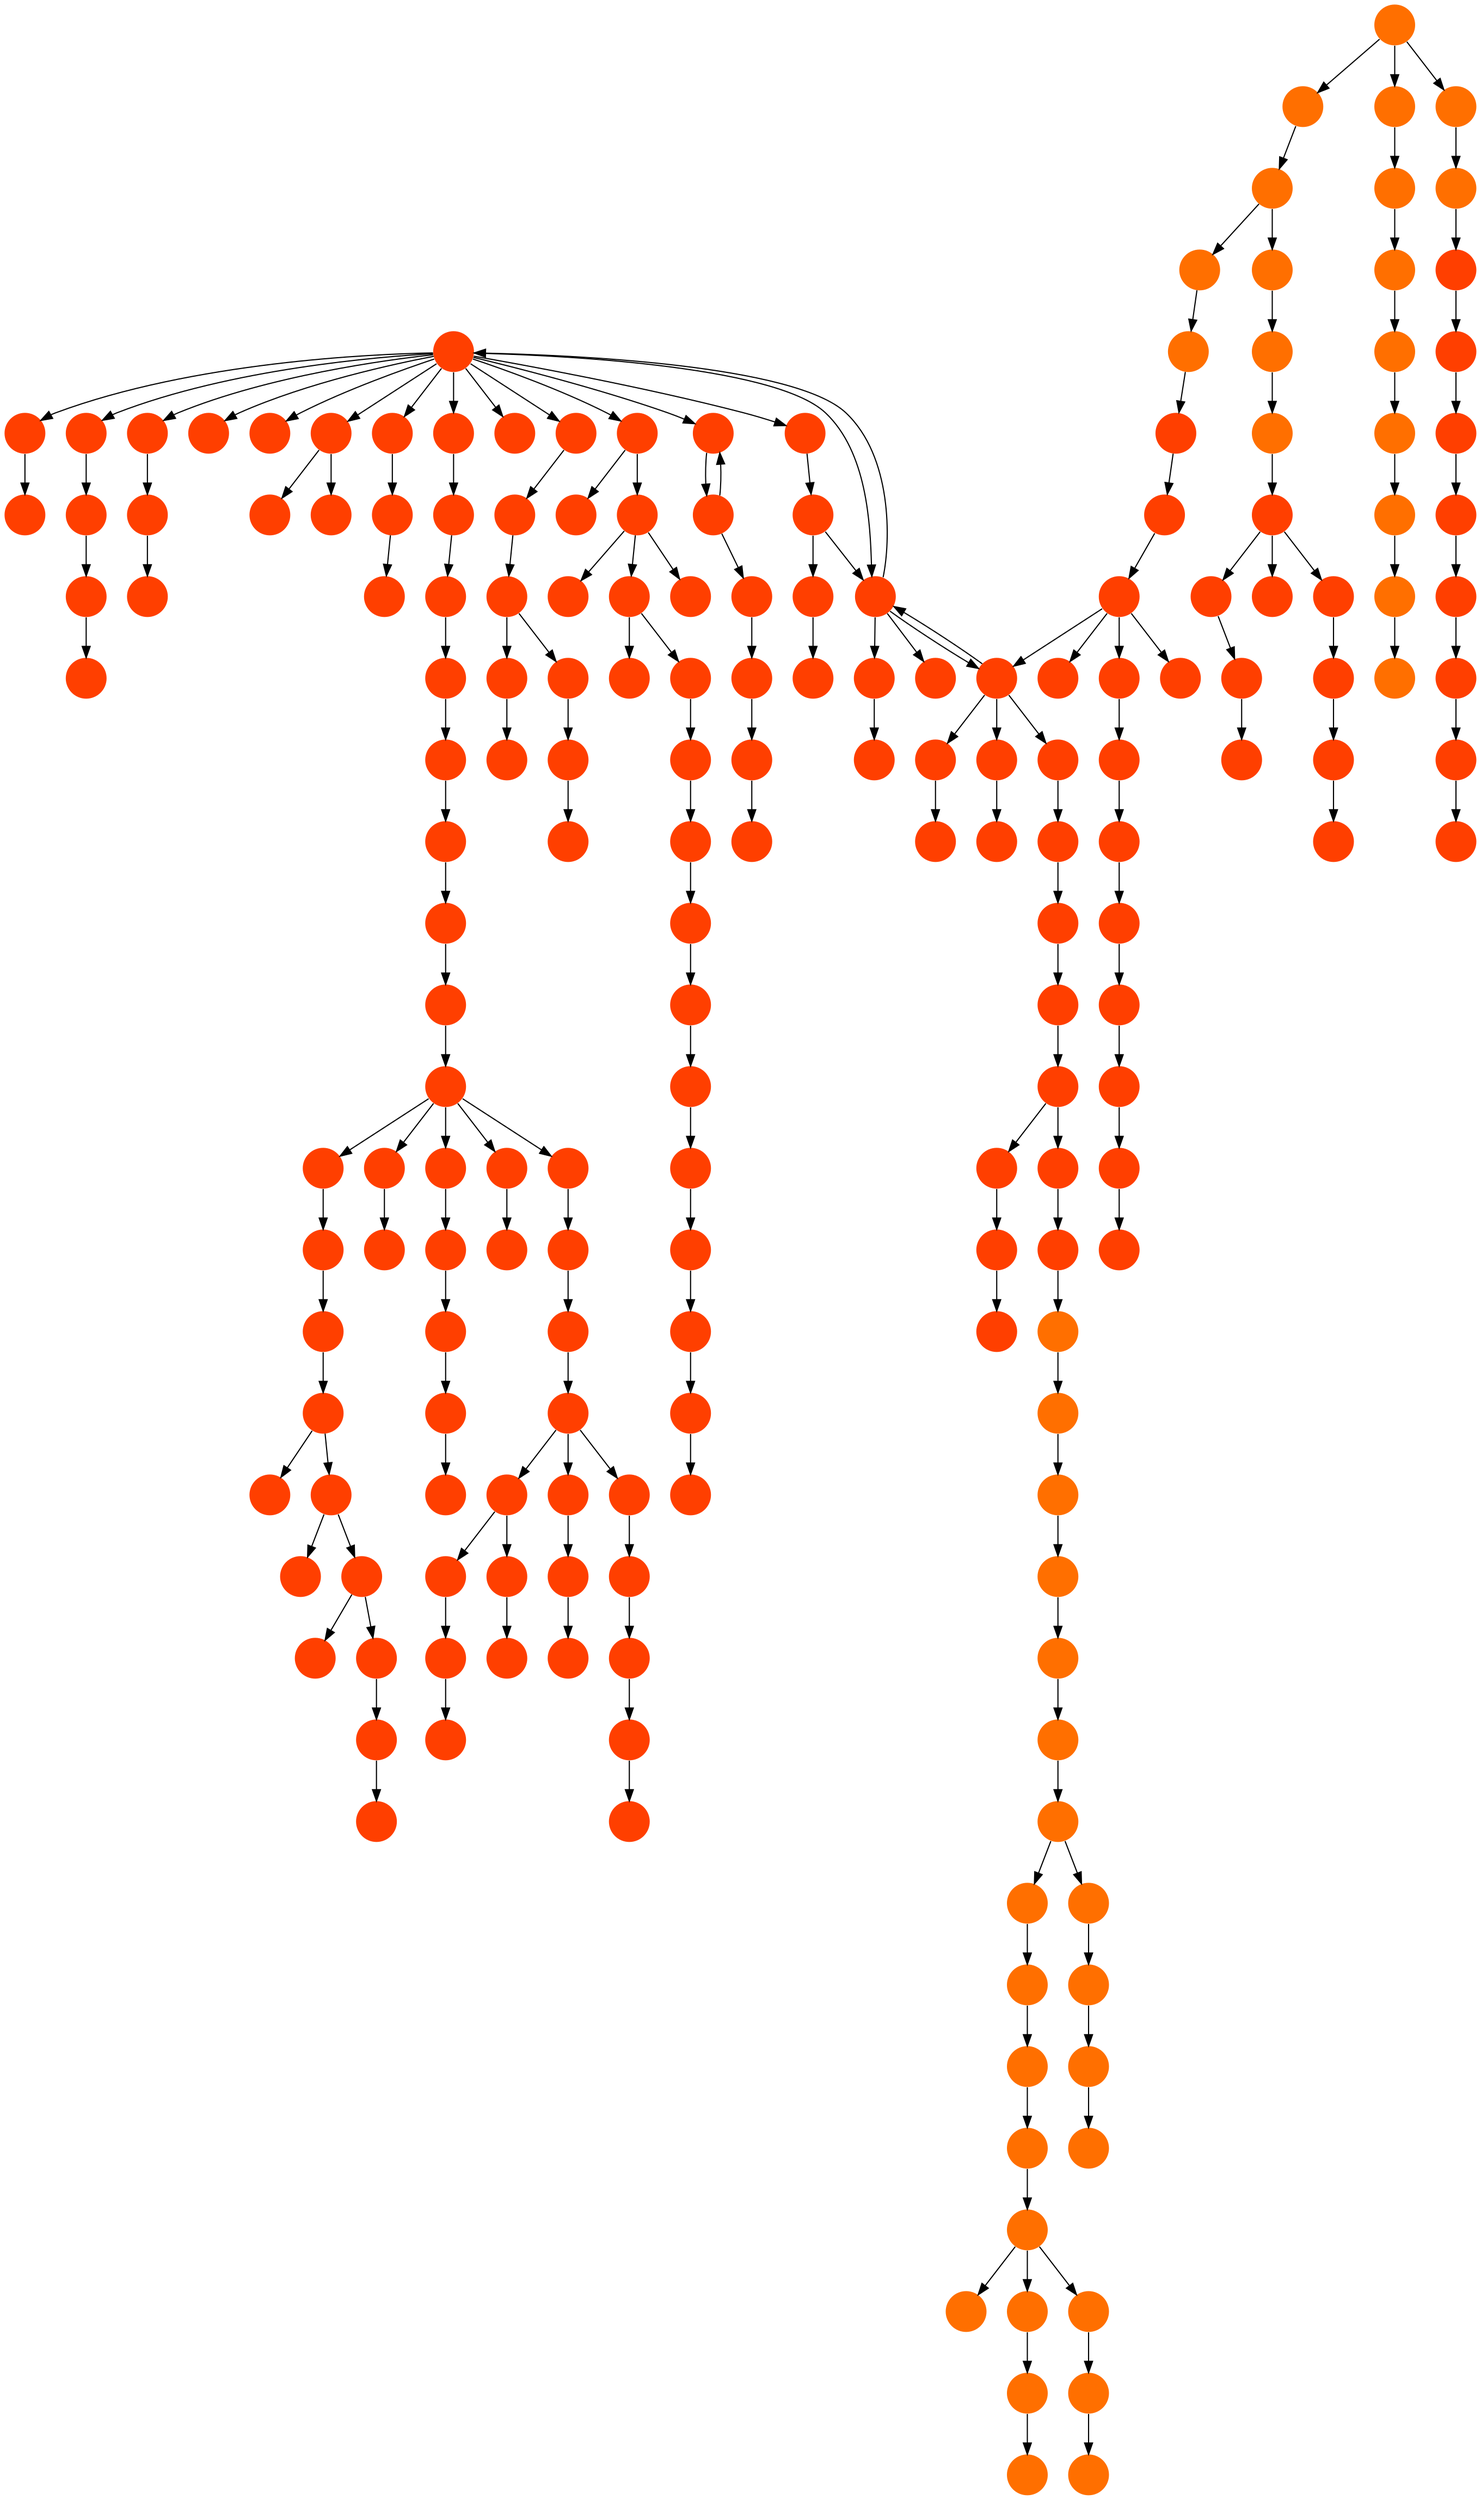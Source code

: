 digraph{
0 [tooltip = "T", penwidth = 0, style = filled, fillcolor = "#ff3f00", shape = circle, label = ""]
1 [tooltip = "T", penwidth = 0, style = filled, fillcolor = "#ff3f00", shape = circle, label = ""]
2 [tooltip = "T", penwidth = 0, style = filled, fillcolor = "#ff3f00", shape = circle, label = ""]
3 [tooltip = "T", penwidth = 0, style = filled, fillcolor = "#ff3f00", shape = circle, label = ""]
4 [tooltip = "S", penwidth = 0, style = filled, fillcolor = "#ff6f00", shape = circle, label = ""]
5 [tooltip = "T", penwidth = 0, style = filled, fillcolor = "#ff3f00", shape = circle, label = ""]
6 [tooltip = "T", penwidth = 0, style = filled, fillcolor = "#ff3f00", shape = circle, label = ""]
7 [tooltip = "T", penwidth = 0, style = filled, fillcolor = "#ff3f00", shape = circle, label = ""]
8 [tooltip = "T", penwidth = 0, style = filled, fillcolor = "#ff3f00", shape = circle, label = ""]
9 [tooltip = "T", penwidth = 0, style = filled, fillcolor = "#ff3f00", shape = circle, label = ""]
10 [tooltip = "T", penwidth = 0, style = filled, fillcolor = "#ff3f00", shape = circle, label = ""]
11 [tooltip = "T", penwidth = 0, style = filled, fillcolor = "#ff3f00", shape = circle, label = ""]
12 [tooltip = "T", penwidth = 0, style = filled, fillcolor = "#ff3f00", shape = circle, label = ""]
13 [tooltip = "T", penwidth = 0, style = filled, fillcolor = "#ff3f00", shape = circle, label = ""]
14 [tooltip = "T", penwidth = 0, style = filled, fillcolor = "#ff3f00", shape = circle, label = ""]
15 [tooltip = "T", penwidth = 0, style = filled, fillcolor = "#ff3f00", shape = circle, label = ""]
16 [tooltip = "T", penwidth = 0, style = filled, fillcolor = "#ff3f00", shape = circle, label = ""]
17 [tooltip = "T", penwidth = 0, style = filled, fillcolor = "#ff3f00", shape = circle, label = ""]
18 [tooltip = "S", penwidth = 0, style = filled, fillcolor = "#ff6f00", shape = circle, label = ""]
19 [tooltip = "T", penwidth = 0, style = filled, fillcolor = "#ff3f00", shape = circle, label = ""]
20 [tooltip = "S", penwidth = 0, style = filled, fillcolor = "#ff6f00", shape = circle, label = ""]
21 [tooltip = "T", penwidth = 0, style = filled, fillcolor = "#ff3f00", shape = circle, label = ""]
22 [tooltip = "T", penwidth = 0, style = filled, fillcolor = "#ff3f00", shape = circle, label = ""]
23 [tooltip = "S", penwidth = 0, style = filled, fillcolor = "#ff6f00", shape = circle, label = ""]
24 [tooltip = "T", penwidth = 0, style = filled, fillcolor = "#ff3f00", shape = circle, label = ""]
25 [tooltip = "T", penwidth = 0, style = filled, fillcolor = "#ff3f00", shape = circle, label = ""]
26 [tooltip = "S", penwidth = 0, style = filled, fillcolor = "#ff6f00", shape = circle, label = ""]
27 [tooltip = "T", penwidth = 0, style = filled, fillcolor = "#ff3f00", shape = circle, label = ""]
28 [tooltip = "T", penwidth = 0, style = filled, fillcolor = "#ff3f00", shape = circle, label = ""]
29 [tooltip = "T", penwidth = 0, style = filled, fillcolor = "#ff3f00", shape = circle, label = ""]
30 [tooltip = "T", penwidth = 0, style = filled, fillcolor = "#ff3f00", shape = circle, label = ""]
31 [tooltip = "S", penwidth = 0, style = filled, fillcolor = "#ff6f00", shape = circle, label = ""]
32 [tooltip = "T", penwidth = 0, style = filled, fillcolor = "#ff3f00", shape = circle, label = ""]
33 [tooltip = "S", penwidth = 0, style = filled, fillcolor = "#ff6f00", shape = circle, label = ""]
34 [tooltip = "T", penwidth = 0, style = filled, fillcolor = "#ff3f00", shape = circle, label = ""]
35 [tooltip = "T", penwidth = 0, style = filled, fillcolor = "#ff3f00", shape = circle, label = ""]
36 [tooltip = "T", penwidth = 0, style = filled, fillcolor = "#ff3f00", shape = circle, label = ""]
37 [tooltip = "T", penwidth = 0, style = filled, fillcolor = "#ff3f00", shape = circle, label = ""]
38 [tooltip = "T", penwidth = 0, style = filled, fillcolor = "#ff3f00", shape = circle, label = ""]
39 [tooltip = "S", penwidth = 0, style = filled, fillcolor = "#ff6f00", shape = circle, label = ""]
40 [tooltip = "T", penwidth = 0, style = filled, fillcolor = "#ff3f00", shape = circle, label = ""]
41 [tooltip = "T", penwidth = 0, style = filled, fillcolor = "#ff3f00", shape = circle, label = ""]
42 [tooltip = "T", penwidth = 0, style = filled, fillcolor = "#ff3f00", shape = circle, label = ""]
43 [tooltip = "S", penwidth = 0, style = filled, fillcolor = "#ff6f00", shape = circle, label = ""]
44 [tooltip = "T", penwidth = 0, style = filled, fillcolor = "#ff3f00", shape = circle, label = ""]
45 [tooltip = "S", penwidth = 0, style = filled, fillcolor = "#ff6f00", shape = circle, label = ""]
46 [tooltip = "T", penwidth = 0, style = filled, fillcolor = "#ff3f00", shape = circle, label = ""]
47 [tooltip = "S", penwidth = 0, style = filled, fillcolor = "#ff6f00", shape = circle, label = ""]
48 [tooltip = "S", penwidth = 0, style = filled, fillcolor = "#ff6f00", shape = circle, label = ""]
49 [tooltip = "S", penwidth = 0, style = filled, fillcolor = "#ff6f00", shape = circle, label = ""]
50 [tooltip = "S", penwidth = 0, style = filled, fillcolor = "#ff6f00", shape = circle, label = ""]
51 [tooltip = "T", penwidth = 0, style = filled, fillcolor = "#ff3f00", shape = circle, label = ""]
52 [tooltip = "T", penwidth = 0, style = filled, fillcolor = "#ff3f00", shape = circle, label = ""]
53 [tooltip = "T", penwidth = 0, style = filled, fillcolor = "#ff3f00", shape = circle, label = ""]
54 [tooltip = "T", penwidth = 0, style = filled, fillcolor = "#ff3f00", shape = circle, label = ""]
55 [tooltip = "T", penwidth = 0, style = filled, fillcolor = "#ff3f00", shape = circle, label = ""]
56 [tooltip = "T", penwidth = 0, style = filled, fillcolor = "#ff3f00", shape = circle, label = ""]
57 [tooltip = "T", penwidth = 0, style = filled, fillcolor = "#ff3f00", shape = circle, label = ""]
58 [tooltip = "S", penwidth = 0, style = filled, fillcolor = "#ff6f00", shape = circle, label = ""]
59 [tooltip = "T", penwidth = 0, style = filled, fillcolor = "#ff3f00", shape = circle, label = ""]
60 [tooltip = "T", penwidth = 0, style = filled, fillcolor = "#ff3f00", shape = circle, label = ""]
61 [tooltip = "S", penwidth = 0, style = filled, fillcolor = "#ff6f00", shape = circle, label = ""]
62 [tooltip = "T", penwidth = 0, style = filled, fillcolor = "#ff3f00", shape = circle, label = ""]
63 [tooltip = "T", penwidth = 0, style = filled, fillcolor = "#ff3f00", shape = circle, label = ""]
64 [tooltip = "T", penwidth = 0, style = filled, fillcolor = "#ff3f00", shape = circle, label = ""]
65 [tooltip = "T", penwidth = 0, style = filled, fillcolor = "#ff3f00", shape = circle, label = ""]
66 [tooltip = "T", penwidth = 0, style = filled, fillcolor = "#ff3f00", shape = circle, label = ""]
67 [tooltip = "T", penwidth = 0, style = filled, fillcolor = "#ff3f00", shape = circle, label = ""]
68 [tooltip = "S", penwidth = 0, style = filled, fillcolor = "#ff6f00", shape = circle, label = ""]
69 [tooltip = "T", penwidth = 0, style = filled, fillcolor = "#ff3f00", shape = circle, label = ""]
70 [tooltip = "T", penwidth = 0, style = filled, fillcolor = "#ff3f00", shape = circle, label = ""]
71 [tooltip = "T", penwidth = 0, style = filled, fillcolor = "#ff3f00", shape = circle, label = ""]
72 [tooltip = "S", penwidth = 0, style = filled, fillcolor = "#ff6f00", shape = circle, label = ""]
73 [tooltip = "T", penwidth = 0, style = filled, fillcolor = "#ff3f00", shape = circle, label = ""]
74 [tooltip = "T", penwidth = 0, style = filled, fillcolor = "#ff3f00", shape = circle, label = ""]
75 [tooltip = "T", penwidth = 0, style = filled, fillcolor = "#ff3f00", shape = circle, label = ""]
76 [tooltip = "T", penwidth = 0, style = filled, fillcolor = "#ff3f00", shape = circle, label = ""]
77 [tooltip = "S", penwidth = 0, style = filled, fillcolor = "#ff6f00", shape = circle, label = ""]
78 [tooltip = "S", penwidth = 0, style = filled, fillcolor = "#ff6f00", shape = circle, label = ""]
79 [tooltip = "S", penwidth = 0, style = filled, fillcolor = "#ff6f00", shape = circle, label = ""]
80 [tooltip = "S", penwidth = 0, style = filled, fillcolor = "#ff6f00", shape = circle, label = ""]
81 [tooltip = "T", penwidth = 0, style = filled, fillcolor = "#ff3f00", shape = circle, label = ""]
82 [tooltip = "S", penwidth = 0, style = filled, fillcolor = "#ff6f00", shape = circle, label = ""]
83 [tooltip = "T", penwidth = 0, style = filled, fillcolor = "#ff3f00", shape = circle, label = ""]
84 [tooltip = "S", penwidth = 0, style = filled, fillcolor = "#ff6f00", shape = circle, label = ""]
85 [tooltip = "T", penwidth = 0, style = filled, fillcolor = "#ff3f00", shape = circle, label = ""]
86 [tooltip = "T", penwidth = 0, style = filled, fillcolor = "#ff3f00", shape = circle, label = ""]
87 [tooltip = "T", penwidth = 0, style = filled, fillcolor = "#ff3f00", shape = circle, label = ""]
88 [tooltip = "T", penwidth = 0, style = filled, fillcolor = "#ff3f00", shape = circle, label = ""]
89 [tooltip = "T", penwidth = 0, style = filled, fillcolor = "#ff3f00", shape = circle, label = ""]
90 [tooltip = "T", penwidth = 0, style = filled, fillcolor = "#ff3f00", shape = circle, label = ""]
91 [tooltip = "T", penwidth = 0, style = filled, fillcolor = "#ff3f00", shape = circle, label = ""]
92 [tooltip = "S", penwidth = 0, style = filled, fillcolor = "#ff6f00", shape = circle, label = ""]
93 [tooltip = "S", penwidth = 0, style = filled, fillcolor = "#ff6f00", shape = circle, label = ""]
94 [tooltip = "T", penwidth = 0, style = filled, fillcolor = "#ff3f00", shape = circle, label = ""]
95 [tooltip = "S", penwidth = 0, style = filled, fillcolor = "#ff6f00", shape = circle, label = ""]
96 [tooltip = "T", penwidth = 0, style = filled, fillcolor = "#ff3f00", shape = circle, label = ""]
97 [tooltip = "T", penwidth = 0, style = filled, fillcolor = "#ff3f00", shape = circle, label = ""]
98 [tooltip = "T", penwidth = 0, style = filled, fillcolor = "#ff3f00", shape = circle, label = ""]
99 [tooltip = "S", penwidth = 0, style = filled, fillcolor = "#ff6f00", shape = circle, label = ""]
100 [tooltip = "S", penwidth = 0, style = filled, fillcolor = "#ff6f00", shape = circle, label = ""]
101 [tooltip = "S", penwidth = 0, style = filled, fillcolor = "#ff6f00", shape = circle, label = ""]
102 [tooltip = "T", penwidth = 0, style = filled, fillcolor = "#ff3f00", shape = circle, label = ""]
103 [tooltip = "T", penwidth = 0, style = filled, fillcolor = "#ff3f00", shape = circle, label = ""]
104 [tooltip = "T", penwidth = 0, style = filled, fillcolor = "#ff3f00", shape = circle, label = ""]
105 [tooltip = "T", penwidth = 0, style = filled, fillcolor = "#ff3f00", shape = circle, label = ""]
106 [tooltip = "T", penwidth = 0, style = filled, fillcolor = "#ff3f00", shape = circle, label = ""]
107 [tooltip = "S", penwidth = 0, style = filled, fillcolor = "#ff6f00", shape = circle, label = ""]
108 [tooltip = "S", penwidth = 0, style = filled, fillcolor = "#ff6f00", shape = circle, label = ""]
109 [tooltip = "T", penwidth = 0, style = filled, fillcolor = "#ff3f00", shape = circle, label = ""]
110 [tooltip = "T", penwidth = 0, style = filled, fillcolor = "#ff3f00", shape = circle, label = ""]
111 [tooltip = "T", penwidth = 0, style = filled, fillcolor = "#ff3f00", shape = circle, label = ""]
112 [tooltip = "T", penwidth = 0, style = filled, fillcolor = "#ff3f00", shape = circle, label = ""]
113 [tooltip = "T", penwidth = 0, style = filled, fillcolor = "#ff3f00", shape = circle, label = ""]
114 [tooltip = "T", penwidth = 0, style = filled, fillcolor = "#ff3f00", shape = circle, label = ""]
115 [tooltip = "T", penwidth = 0, style = filled, fillcolor = "#ff3f00", shape = circle, label = ""]
116 [tooltip = "T", penwidth = 0, style = filled, fillcolor = "#ff3f00", shape = circle, label = ""]
117 [tooltip = "T", penwidth = 0, style = filled, fillcolor = "#ff3f00", shape = circle, label = ""]
118 [tooltip = "S", penwidth = 0, style = filled, fillcolor = "#ff6f00", shape = circle, label = ""]
119 [tooltip = "T", penwidth = 0, style = filled, fillcolor = "#ff3f00", shape = circle, label = ""]
120 [tooltip = "S", penwidth = 0, style = filled, fillcolor = "#ff6f00", shape = circle, label = ""]
121 [tooltip = "T", penwidth = 0, style = filled, fillcolor = "#ff3f00", shape = circle, label = ""]
122 [tooltip = "S", penwidth = 0, style = filled, fillcolor = "#ff6f00", shape = circle, label = ""]
123 [tooltip = "S", penwidth = 0, style = filled, fillcolor = "#ff6f00", shape = circle, label = ""]
124 [tooltip = "T", penwidth = 0, style = filled, fillcolor = "#ff3f00", shape = circle, label = ""]
125 [tooltip = "T", penwidth = 0, style = filled, fillcolor = "#ff3f00", shape = circle, label = ""]
126 [tooltip = "T", penwidth = 0, style = filled, fillcolor = "#ff3f00", shape = circle, label = ""]
127 [tooltip = "T", penwidth = 0, style = filled, fillcolor = "#ff3f00", shape = circle, label = ""]
128 [tooltip = "T", penwidth = 0, style = filled, fillcolor = "#ff3f00", shape = circle, label = ""]
129 [tooltip = "T", penwidth = 0, style = filled, fillcolor = "#ff3f00", shape = circle, label = ""]
130 [tooltip = "T", penwidth = 0, style = filled, fillcolor = "#ff3f00", shape = circle, label = ""]
131 [tooltip = "T", penwidth = 0, style = filled, fillcolor = "#ff3f00", shape = circle, label = ""]
132 [tooltip = "T", penwidth = 0, style = filled, fillcolor = "#ff3f00", shape = circle, label = ""]
133 [tooltip = "S", penwidth = 0, style = filled, fillcolor = "#ff6f00", shape = circle, label = ""]
134 [tooltip = "T", penwidth = 0, style = filled, fillcolor = "#ff3f00", shape = circle, label = ""]
135 [tooltip = "T", penwidth = 0, style = filled, fillcolor = "#ff3f00", shape = circle, label = ""]
136 [tooltip = "S", penwidth = 0, style = filled, fillcolor = "#ff6f00", shape = circle, label = ""]
137 [tooltip = "S", penwidth = 0, style = filled, fillcolor = "#ff6f00", shape = circle, label = ""]
138 [tooltip = "T", penwidth = 0, style = filled, fillcolor = "#ff3f00", shape = circle, label = ""]
139 [tooltip = "S", penwidth = 0, style = filled, fillcolor = "#ff6f00", shape = circle, label = ""]
140 [tooltip = "T", penwidth = 0, style = filled, fillcolor = "#ff3f00", shape = circle, label = ""]
141 [tooltip = "T", penwidth = 0, style = filled, fillcolor = "#ff3f00", shape = circle, label = ""]
142 [tooltip = "T", penwidth = 0, style = filled, fillcolor = "#ff3f00", shape = circle, label = ""]
143 [tooltip = "T", penwidth = 0, style = filled, fillcolor = "#ff3f00", shape = circle, label = ""]
144 [tooltip = "S", penwidth = 0, style = filled, fillcolor = "#ff6f00", shape = circle, label = ""]
145 [tooltip = "T", penwidth = 0, style = filled, fillcolor = "#ff3f00", shape = circle, label = ""]
146 [tooltip = "T", penwidth = 0, style = filled, fillcolor = "#ff3f00", shape = circle, label = ""]
147 [tooltip = "T", penwidth = 0, style = filled, fillcolor = "#ff3f00", shape = circle, label = ""]
148 [tooltip = "T", penwidth = 0, style = filled, fillcolor = "#ff3f00", shape = circle, label = ""]
149 [tooltip = "T", penwidth = 0, style = filled, fillcolor = "#ff3f00", shape = circle, label = ""]
150 [tooltip = "T", penwidth = 0, style = filled, fillcolor = "#ff3f00", shape = circle, label = ""]
151 [tooltip = "T", penwidth = 0, style = filled, fillcolor = "#ff3f00", shape = circle, label = ""]
152 [tooltip = "T", penwidth = 0, style = filled, fillcolor = "#ff3f00", shape = circle, label = ""]
153 [tooltip = "T", penwidth = 0, style = filled, fillcolor = "#ff3f00", shape = circle, label = ""]
154 [tooltip = "T", penwidth = 0, style = filled, fillcolor = "#ff3f00", shape = circle, label = ""]
155 [tooltip = "T", penwidth = 0, style = filled, fillcolor = "#ff3f00", shape = circle, label = ""]
156 [tooltip = "T", penwidth = 0, style = filled, fillcolor = "#ff3f00", shape = circle, label = ""]
157 [tooltip = "T", penwidth = 0, style = filled, fillcolor = "#ff3f00", shape = circle, label = ""]
158 [tooltip = "T", penwidth = 0, style = filled, fillcolor = "#ff3f00", shape = circle, label = ""]
159 [tooltip = "T", penwidth = 0, style = filled, fillcolor = "#ff3f00", shape = circle, label = ""]
160 [tooltip = "T", penwidth = 0, style = filled, fillcolor = "#ff3f00", shape = circle, label = ""]
161 [tooltip = "T", penwidth = 0, style = filled, fillcolor = "#ff3f00", shape = circle, label = ""]
162 [tooltip = "T", penwidth = 0, style = filled, fillcolor = "#ff3f00", shape = circle, label = ""]
163 [tooltip = "T", penwidth = 0, style = filled, fillcolor = "#ff3f00", shape = circle, label = ""]
164 [tooltip = "T", penwidth = 0, style = filled, fillcolor = "#ff3f00", shape = circle, label = ""]
165 [tooltip = "T", penwidth = 0, style = filled, fillcolor = "#ff3f00", shape = circle, label = ""]
166 [tooltip = "T", penwidth = 0, style = filled, fillcolor = "#ff3f00", shape = circle, label = ""]
167 [tooltip = "T", penwidth = 0, style = filled, fillcolor = "#ff3f00", shape = circle, label = ""]
168 [tooltip = "T", penwidth = 0, style = filled, fillcolor = "#ff3f00", shape = circle, label = ""]
169 [tooltip = "T", penwidth = 0, style = filled, fillcolor = "#ff3f00", shape = circle, label = ""]
170 [tooltip = "T", penwidth = 0, style = filled, fillcolor = "#ff3f00", shape = circle, label = ""]
171 [tooltip = "T", penwidth = 0, style = filled, fillcolor = "#ff3f00", shape = circle, label = ""]
172 [tooltip = "T", penwidth = 0, style = filled, fillcolor = "#ff3f00", shape = circle, label = ""]
173 [tooltip = "T", penwidth = 0, style = filled, fillcolor = "#ff3f00", shape = circle, label = ""]
174 [tooltip = "T", penwidth = 0, style = filled, fillcolor = "#ff3f00", shape = circle, label = ""]
175 [tooltip = "T", penwidth = 0, style = filled, fillcolor = "#ff3f00", shape = circle, label = ""]
176 [tooltip = "T", penwidth = 0, style = filled, fillcolor = "#ff3f00", shape = circle, label = ""]
177 [tooltip = "T", penwidth = 0, style = filled, fillcolor = "#ff3f00", shape = circle, label = ""]
178 [tooltip = "T", penwidth = 0, style = filled, fillcolor = "#ff3f00", shape = circle, label = ""]
179 [tooltip = "T", penwidth = 0, style = filled, fillcolor = "#ff3f00", shape = circle, label = ""]
180 [tooltip = "T", penwidth = 0, style = filled, fillcolor = "#ff3f00", shape = circle, label = ""]
181 [tooltip = "T", penwidth = 0, style = filled, fillcolor = "#ff3f00", shape = circle, label = ""]
182 [tooltip = "T", penwidth = 0, style = filled, fillcolor = "#ff3f00", shape = circle, label = ""]
183 [tooltip = "T", penwidth = 0, style = filled, fillcolor = "#ff3f00", shape = circle, label = ""]
184 [tooltip = "T", penwidth = 0, style = filled, fillcolor = "#ff3f00", shape = circle, label = ""]
185 [tooltip = "T", penwidth = 0, style = filled, fillcolor = "#ff3f00", shape = circle, label = ""]
186 [tooltip = "T", penwidth = 0, style = filled, fillcolor = "#ff3f00", shape = circle, label = ""]
187 [tooltip = "T", penwidth = 0, style = filled, fillcolor = "#ff3f00", shape = circle, label = ""]
188 [tooltip = "T", penwidth = 0, style = filled, fillcolor = "#ff3f00", shape = circle, label = ""]
189 [tooltip = "T", penwidth = 0, style = filled, fillcolor = "#ff3f00", shape = circle, label = ""]
190 [tooltip = "T", penwidth = 0, style = filled, fillcolor = "#ff3f00", shape = circle, label = ""]
191 [tooltip = "T", penwidth = 0, style = filled, fillcolor = "#ff3f00", shape = circle, label = ""]
192 [tooltip = "T", penwidth = 0, style = filled, fillcolor = "#ff3f00", shape = circle, label = ""]
108 -> 107
124 -> 9
165 -> 171
155 -> 174
190 -> 189
25 -> 185
105 -> 170
2 -> 22
106 -> 192
0 -> 131
1 -> 11
183 -> 146
155 -> 183
9 -> 0
122 -> 123
38 -> 40
6 -> 10
87 -> 66
24 -> 89
6 -> 98
33 -> 39
136 -> 144
146 -> 148
99 -> 78
85 -> 69
13 -> 86
29 -> 6
11 -> 42
52 -> 12
55 -> 17
79 -> 20
71 -> 91
118 -> 58
67 -> 52
33 -> 133
9 -> 16
72 -> 50
161 -> 156
8 -> 38
142 -> 130
62 -> 24
17 -> 132
0 -> 1
30 -> 97
91 -> 117
6 -> 60
37 -> 44
54 -> 90
0 -> 176
17 -> 57
14 -> 21
153 -> 152
73 -> 76
130 -> 29
81 -> 119
126 -> 125
109 -> 113
21 -> 68
107 -> 79
159 -> 158
167 -> 169
56 -> 105
70 -> 41
50 -> 108
18 -> 31
74 -> 64
157 -> 155
78 -> 87
101 -> 72
32 -> 74
49 -> 82
0 -> 186
23 -> 49
64 -> 59
184 -> 164
88 -> 46
0 -> 5
97 -> 7
155 -> 159
129 -> 128
10 -> 182
0 -> 129
179 -> 191
140 -> 143
117 -> 111
111 -> 34
94 -> 188
55 -> 115
35 -> 85
55 -> 67
40 -> 83
180 -> 166
182 -> 157
1 -> 135
49 -> 4
113 -> 121
163 -> 162
159 -> 178
133 -> 137
109 -> 3
41 -> 54
178 -> 177
174 -> 175
45 -> 93
151 -> 154
90 -> 13
83 -> 53
0 -> 65
110 -> 187
158 -> 161
49 -> 92
22 -> 27
144 -> 62
151 -> 150
167 -> 160
96 -> 102
137 -> 139
45 -> 136
61 -> 99
169 -> 168
12 -> 71
86 -> 30
132 -> 138
175 -> 173
0 -> 25
60 -> 184
6 -> 106
80 -> 61
69 -> 88
66 -> 55
148 -> 147
120 -> 118
95 -> 23
68 -> 84
171 -> 172
57 -> 73
124 -> 126
8 -> 36
45 -> 80
39 -> 47
3 -> 109
160 -> 153
102 -> 28
8 -> 96
47 -> 95
0 -> 75
65 -> 180
0 -> 103
0 -> 9
5 -> 124
89 -> 35
55 -> 19
186 -> 181
143 -> 141
92 -> 43
11 -> 2
121 -> 112
6 -> 94
128 -> 127
110 -> 116
9 -> 37
0 -> 3
163 -> 165
98 -> 179
32 -> 14
48 -> 100
43 -> 26
123 -> 48
11 -> 104
9 -> 17
131 -> 134
82 -> 18
100 -> 33
17 -> 81
150 -> 149
84 -> 122
0 -> 51
147 -> 145
51 -> 56
58 -> 8
164 -> 151
27 -> 70
134 -> 140
191 -> 190
93 -> 101
150 -> 163
17 -> 9
141 -> 142
76 -> 63
61 -> 120
0 -> 110
2 -> 15
181 -> 167
63 -> 32
112 -> 114
139 -> 77
}